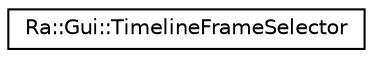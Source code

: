 digraph "Graphical Class Hierarchy"
{
 // INTERACTIVE_SVG=YES
 // LATEX_PDF_SIZE
  edge [fontname="Helvetica",fontsize="10",labelfontname="Helvetica",labelfontsize="10"];
  node [fontname="Helvetica",fontsize="10",shape=record];
  rankdir="LR";
  Node0 [label="Ra::Gui::TimelineFrameSelector",height=0.2,width=0.4,color="black", fillcolor="white", style="filled",URL="$classRa_1_1Gui_1_1TimelineFrameSelector.html",tooltip=" "];
}
